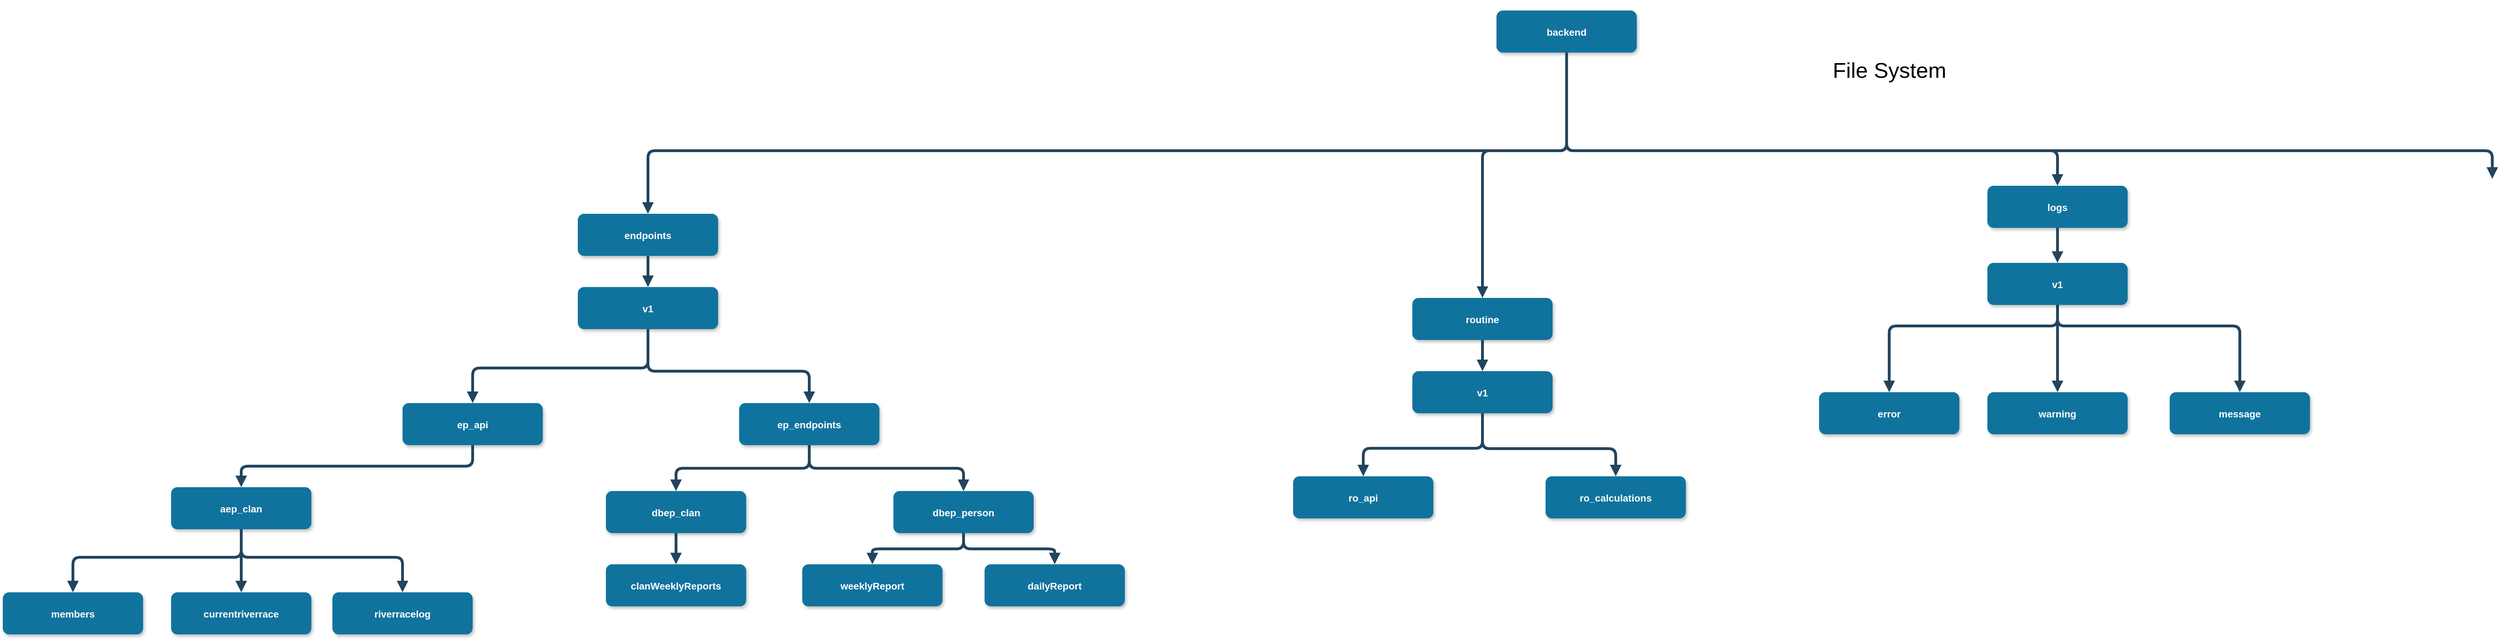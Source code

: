 <mxfile version="21.3.7" type="device">
  <diagram name="Page-1" id="97916047-d0de-89f5-080d-49f4d83e522f">
    <mxGraphModel dx="3246.5" dy="914" grid="1" gridSize="10" guides="1" tooltips="1" connect="1" arrows="1" fold="1" page="1" pageScale="1.5" pageWidth="1169" pageHeight="827" background="none" math="0" shadow="0">
      <root>
        <mxCell id="0" />
        <mxCell id="1" parent="0" />
        <mxCell id="2" value="backend" style="rounded=1;fillColor=#10739E;strokeColor=none;shadow=1;gradientColor=none;fontStyle=1;fontColor=#FFFFFF;fontSize=14;" parent="1" vertex="1">
          <mxGeometry x="1040" y="230" width="200" height="60" as="geometry" />
        </mxCell>
        <mxCell id="6" value="endpoints" style="rounded=1;fillColor=#10739E;strokeColor=none;shadow=1;gradientColor=none;fontStyle=1;fontColor=#FFFFFF;fontSize=14;" parent="1" vertex="1">
          <mxGeometry x="-270" y="520" width="200" height="60" as="geometry" />
        </mxCell>
        <mxCell id="32" value="" style="edgeStyle=elbowEdgeStyle;elbow=vertical;strokeWidth=4;endArrow=block;endFill=1;fontStyle=1;strokeColor=#23445D;exitX=0.5;exitY=1;exitDx=0;exitDy=0;" parent="1" source="2" target="6" edge="1">
          <mxGeometry x="22" y="165.5" width="100" height="100" as="geometry">
            <mxPoint x="772" y="405.5" as="sourcePoint" />
            <mxPoint x="122" y="165.5" as="targetPoint" />
            <Array as="points">
              <mxPoint x="810" y="430" />
              <mxPoint x="670" y="430" />
              <mxPoint x="970" y="430" />
            </Array>
          </mxGeometry>
        </mxCell>
        <mxCell id="crBfl8uqIK3-YDZzxL5N-55" value="" style="edgeStyle=elbowEdgeStyle;elbow=vertical;strokeWidth=4;endArrow=block;endFill=1;fontStyle=1;strokeColor=#23445D;exitX=0.5;exitY=1;exitDx=0;exitDy=0;entryX=0.5;entryY=0;entryDx=0;entryDy=0;" parent="1" source="2" target="crBfl8uqIK3-YDZzxL5N-65" edge="1">
          <mxGeometry x="20" y="166" width="100" height="100" as="geometry">
            <mxPoint x="770" y="405.5" as="sourcePoint" />
            <mxPoint x="1720" y="460" as="targetPoint" />
            <Array as="points">
              <mxPoint x="1080" y="430" />
              <mxPoint x="980" y="429" />
            </Array>
          </mxGeometry>
        </mxCell>
        <mxCell id="crBfl8uqIK3-YDZzxL5N-57" value="v1" style="rounded=1;fillColor=#10739E;strokeColor=none;shadow=1;gradientColor=none;fontStyle=1;fontColor=#FFFFFF;fontSize=14;" parent="1" vertex="1">
          <mxGeometry x="-270" y="624.5" width="200" height="60" as="geometry" />
        </mxCell>
        <mxCell id="crBfl8uqIK3-YDZzxL5N-58" value="ep_api" style="rounded=1;fillColor=#10739E;strokeColor=none;shadow=1;gradientColor=none;fontStyle=1;fontColor=#FFFFFF;fontSize=14;" parent="1" vertex="1">
          <mxGeometry x="-520" y="790" width="200" height="60" as="geometry" />
        </mxCell>
        <mxCell id="crBfl8uqIK3-YDZzxL5N-59" value="ep_endpoints" style="rounded=1;fillColor=#10739E;strokeColor=none;shadow=1;gradientColor=none;fontStyle=1;fontColor=#FFFFFF;fontSize=14;" parent="1" vertex="1">
          <mxGeometry x="-40" y="790" width="200" height="60" as="geometry" />
        </mxCell>
        <mxCell id="crBfl8uqIK3-YDZzxL5N-60" value="" style="edgeStyle=elbowEdgeStyle;elbow=vertical;strokeWidth=4;endArrow=block;endFill=1;fontStyle=1;strokeColor=#23445D;exitX=0.5;exitY=1;exitDx=0;exitDy=0;entryX=0.5;entryY=0;entryDx=0;entryDy=0;" parent="1" source="crBfl8uqIK3-YDZzxL5N-57" target="crBfl8uqIK3-YDZzxL5N-59" edge="1">
          <mxGeometry x="-1022" y="794.5" width="100" height="100" as="geometry">
            <mxPoint x="-270" y="894.5" as="sourcePoint" />
            <mxPoint x="678" y="1088.5" as="targetPoint" />
            <Array as="points">
              <mxPoint x="70" y="744.5" />
            </Array>
          </mxGeometry>
        </mxCell>
        <mxCell id="crBfl8uqIK3-YDZzxL5N-61" value="" style="edgeStyle=elbowEdgeStyle;elbow=vertical;strokeWidth=4;endArrow=block;endFill=1;fontStyle=1;strokeColor=#23445D;exitX=0.5;exitY=1;exitDx=0;exitDy=0;entryX=0.5;entryY=0;entryDx=0;entryDy=0;" parent="1" source="crBfl8uqIK3-YDZzxL5N-57" target="crBfl8uqIK3-YDZzxL5N-58" edge="1">
          <mxGeometry x="-1012" y="804.5" width="100" height="100" as="geometry">
            <mxPoint x="60" y="704.5" as="sourcePoint" />
            <mxPoint x="270" y="794.5" as="targetPoint" />
            <Array as="points">
              <mxPoint x="-260" y="740" />
              <mxPoint x="-180" y="740" />
              <mxPoint x="10" y="744.5" />
              <mxPoint x="80" y="754.5" />
            </Array>
          </mxGeometry>
        </mxCell>
        <mxCell id="crBfl8uqIK3-YDZzxL5N-62" value="aep_clan" style="rounded=1;fillColor=#10739E;strokeColor=none;shadow=1;gradientColor=none;fontStyle=1;fontColor=#FFFFFF;fontSize=14;" parent="1" vertex="1">
          <mxGeometry x="-850" y="910" width="200" height="60" as="geometry" />
        </mxCell>
        <mxCell id="crBfl8uqIK3-YDZzxL5N-64" value="" style="edgeStyle=elbowEdgeStyle;elbow=vertical;strokeWidth=4;endArrow=block;endFill=1;fontStyle=1;strokeColor=#23445D;exitX=0.5;exitY=1;exitDx=0;exitDy=0;entryX=0.5;entryY=0;entryDx=0;entryDy=0;" parent="1" source="crBfl8uqIK3-YDZzxL5N-58" target="crBfl8uqIK3-YDZzxL5N-62" edge="1">
          <mxGeometry x="-1232" y="984.5" width="100" height="100" as="geometry">
            <mxPoint x="-170" y="874.5" as="sourcePoint" />
            <mxPoint x="-380" y="964.5" as="targetPoint" />
            <Array as="points">
              <mxPoint x="-530" y="880" />
              <mxPoint x="-140" y="934.5" />
            </Array>
          </mxGeometry>
        </mxCell>
        <mxCell id="crBfl8uqIK3-YDZzxL5N-65" value="routine" style="rounded=1;fillColor=#10739E;strokeColor=none;shadow=1;gradientColor=none;fontStyle=1;fontColor=#FFFFFF;fontSize=14;" parent="1" vertex="1">
          <mxGeometry x="920" y="640" width="200" height="60" as="geometry" />
        </mxCell>
        <mxCell id="crBfl8uqIK3-YDZzxL5N-66" value="" style="edgeStyle=elbowEdgeStyle;elbow=vertical;strokeWidth=4;endArrow=block;endFill=1;fontStyle=1;strokeColor=#23445D;exitX=0.5;exitY=1;exitDx=0;exitDy=0;entryX=0.5;entryY=0;entryDx=0;entryDy=0;" parent="1" source="6" target="crBfl8uqIK3-YDZzxL5N-57" edge="1">
          <mxGeometry x="-1232" y="794.5" width="100" height="100" as="geometry">
            <mxPoint x="-160" y="694.5" as="sourcePoint" />
            <mxPoint x="50" y="784.5" as="targetPoint" />
            <Array as="points" />
          </mxGeometry>
        </mxCell>
        <mxCell id="crBfl8uqIK3-YDZzxL5N-67" value="v1" style="rounded=1;fillColor=#10739E;strokeColor=none;shadow=1;gradientColor=none;fontStyle=1;fontColor=#FFFFFF;fontSize=14;" parent="1" vertex="1">
          <mxGeometry x="920" y="744.5" width="200" height="60" as="geometry" />
        </mxCell>
        <mxCell id="crBfl8uqIK3-YDZzxL5N-68" value="" style="edgeStyle=elbowEdgeStyle;elbow=vertical;strokeWidth=4;endArrow=block;endFill=1;fontStyle=1;strokeColor=#23445D;exitX=0.5;exitY=1;exitDx=0;exitDy=0;entryX=0.5;entryY=0;entryDx=0;entryDy=0;" parent="1" source="crBfl8uqIK3-YDZzxL5N-65" target="crBfl8uqIK3-YDZzxL5N-67" edge="1">
          <mxGeometry x="-742" y="924.5" width="100" height="100" as="geometry">
            <mxPoint x="320" y="710.5" as="sourcePoint" />
            <mxPoint x="320" y="754.5" as="targetPoint" />
            <Array as="points" />
          </mxGeometry>
        </mxCell>
        <mxCell id="crBfl8uqIK3-YDZzxL5N-69" value="ro_api" style="rounded=1;fillColor=#10739E;strokeColor=none;shadow=1;gradientColor=none;fontStyle=1;fontColor=#FFFFFF;fontSize=14;" parent="1" vertex="1">
          <mxGeometry x="750" y="894.5" width="200" height="60" as="geometry" />
        </mxCell>
        <mxCell id="crBfl8uqIK3-YDZzxL5N-71" value="ro_calculations" style="rounded=1;fillColor=#10739E;strokeColor=none;shadow=1;gradientColor=none;fontStyle=1;fontColor=#FFFFFF;fontSize=14;" parent="1" vertex="1">
          <mxGeometry x="1110" y="894.5" width="200" height="60" as="geometry" />
        </mxCell>
        <mxCell id="crBfl8uqIK3-YDZzxL5N-72" value="" style="edgeStyle=elbowEdgeStyle;elbow=vertical;strokeWidth=4;endArrow=block;endFill=1;fontStyle=1;strokeColor=#23445D;exitX=0.5;exitY=1;exitDx=0;exitDy=0;entryX=0.5;entryY=0;entryDx=0;entryDy=0;" parent="1" source="crBfl8uqIK3-YDZzxL5N-67" target="crBfl8uqIK3-YDZzxL5N-71" edge="1">
          <mxGeometry x="-752" y="914.5" width="100" height="100" as="geometry">
            <mxPoint x="320" y="814.5" as="sourcePoint" />
            <mxPoint x="530" y="904.5" as="targetPoint" />
            <Array as="points">
              <mxPoint x="1130" y="855" />
              <mxPoint x="1160" y="854.5" />
              <mxPoint x="1160" y="824.5" />
            </Array>
          </mxGeometry>
        </mxCell>
        <mxCell id="crBfl8uqIK3-YDZzxL5N-73" value="" style="edgeStyle=elbowEdgeStyle;elbow=vertical;strokeWidth=4;endArrow=block;endFill=1;fontStyle=1;strokeColor=#23445D;exitX=0.5;exitY=1;exitDx=0;exitDy=0;entryX=0.5;entryY=0;entryDx=0;entryDy=0;" parent="1" source="crBfl8uqIK3-YDZzxL5N-67" target="crBfl8uqIK3-YDZzxL5N-69" edge="1">
          <mxGeometry x="-742" y="924.5" width="100" height="100" as="geometry">
            <mxPoint x="1030" y="814.5" as="sourcePoint" />
            <mxPoint x="1220" y="904.5" as="targetPoint" />
            <Array as="points">
              <mxPoint x="990" y="854.5" />
              <mxPoint x="1170" y="834.5" />
            </Array>
          </mxGeometry>
        </mxCell>
        <mxCell id="crBfl8uqIK3-YDZzxL5N-75" value="" style="shape=image;verticalLabelPosition=bottom;labelBackgroundColor=default;verticalAlign=top;aspect=fixed;imageAspect=0;image=https://user-images.githubusercontent.com/727262/40395108-6bcc327a-5e1e-11e8-9f76-3917983b8563.png;" parent="1" vertex="1">
          <mxGeometry x="1285.08" y="215.5" width="214.92" height="190" as="geometry" />
        </mxCell>
        <mxCell id="crBfl8uqIK3-YDZzxL5N-77" value="&lt;font style=&quot;font-size: 31px;&quot;&gt;File System&lt;/font&gt;" style="text;html=1;align=center;verticalAlign=middle;resizable=0;points=[];autosize=1;strokeColor=none;fillColor=none;" parent="1" vertex="1">
          <mxGeometry x="1505" y="290" width="190" height="50" as="geometry" />
        </mxCell>
        <mxCell id="crBfl8uqIK3-YDZzxL5N-79" value="logs" style="rounded=1;fillColor=#10739E;strokeColor=none;shadow=1;gradientColor=none;fontStyle=1;fontColor=#FFFFFF;fontSize=14;" parent="1" vertex="1">
          <mxGeometry x="1740" y="480" width="200" height="60" as="geometry" />
        </mxCell>
        <mxCell id="crBfl8uqIK3-YDZzxL5N-80" value="" style="edgeStyle=elbowEdgeStyle;elbow=vertical;strokeWidth=4;endArrow=block;endFill=1;fontStyle=1;strokeColor=#23445D;exitX=0.5;exitY=1;exitDx=0;exitDy=0;entryX=0.5;entryY=0;entryDx=0;entryDy=0;" parent="1" source="2" target="crBfl8uqIK3-YDZzxL5N-79" edge="1">
          <mxGeometry x="30" y="176" width="100" height="100" as="geometry">
            <mxPoint x="782" y="276" as="sourcePoint" />
            <mxPoint x="1150" y="530" as="targetPoint" />
            <Array as="points">
              <mxPoint x="1210" y="430" />
              <mxPoint x="990" y="439" />
            </Array>
          </mxGeometry>
        </mxCell>
        <mxCell id="crBfl8uqIK3-YDZzxL5N-81" value="error" style="rounded=1;fillColor=#10739E;strokeColor=none;shadow=1;gradientColor=none;fontStyle=1;fontColor=#FFFFFF;fontSize=14;" parent="1" vertex="1">
          <mxGeometry x="1500" y="774.5" width="200" height="60" as="geometry" />
        </mxCell>
        <mxCell id="crBfl8uqIK3-YDZzxL5N-82" value="warning" style="rounded=1;fillColor=#10739E;strokeColor=none;shadow=1;gradientColor=none;fontStyle=1;fontColor=#FFFFFF;fontSize=14;" parent="1" vertex="1">
          <mxGeometry x="1740" y="774.5" width="200" height="60" as="geometry" />
        </mxCell>
        <mxCell id="crBfl8uqIK3-YDZzxL5N-83" value="message" style="rounded=1;fillColor=#10739E;strokeColor=none;shadow=1;gradientColor=none;fontStyle=1;fontColor=#FFFFFF;fontSize=14;" parent="1" vertex="1">
          <mxGeometry x="2000" y="774.5" width="200" height="60" as="geometry" />
        </mxCell>
        <mxCell id="crBfl8uqIK3-YDZzxL5N-84" value="" style="edgeStyle=elbowEdgeStyle;elbow=vertical;strokeWidth=4;endArrow=block;endFill=1;fontStyle=1;strokeColor=#23445D;exitX=0.5;exitY=1;exitDx=0;exitDy=0;entryX=0.5;entryY=0;entryDx=0;entryDy=0;" parent="1" source="crBfl8uqIK3-YDZzxL5N-93" target="crBfl8uqIK3-YDZzxL5N-83" edge="1">
          <mxGeometry x="228" y="619.5" width="100" height="100" as="geometry">
            <mxPoint x="2000" y="510" as="sourcePoint" />
            <mxPoint x="2190" y="600" as="targetPoint" />
            <Array as="points">
              <mxPoint x="1950" y="680" />
              <mxPoint x="2140" y="559.5" />
              <mxPoint x="2140" y="529.5" />
            </Array>
          </mxGeometry>
        </mxCell>
        <mxCell id="crBfl8uqIK3-YDZzxL5N-85" value="" style="edgeStyle=elbowEdgeStyle;elbow=vertical;strokeWidth=4;endArrow=block;endFill=1;fontStyle=1;strokeColor=#23445D;exitX=0.5;exitY=1;exitDx=0;exitDy=0;entryX=0.5;entryY=0;entryDx=0;entryDy=0;" parent="1" source="crBfl8uqIK3-YDZzxL5N-93" target="crBfl8uqIK3-YDZzxL5N-82" edge="1">
          <mxGeometry x="238" y="629.5" width="100" height="100" as="geometry">
            <mxPoint x="1850" y="590" as="sourcePoint" />
            <mxPoint x="2110" y="785" as="targetPoint" />
            <Array as="points">
              <mxPoint x="1860" y="680" />
              <mxPoint x="2150" y="569.5" />
              <mxPoint x="2150" y="539.5" />
            </Array>
          </mxGeometry>
        </mxCell>
        <mxCell id="crBfl8uqIK3-YDZzxL5N-86" value="" style="edgeStyle=elbowEdgeStyle;elbow=vertical;strokeWidth=4;endArrow=block;endFill=1;fontStyle=1;strokeColor=#23445D;exitX=0.5;exitY=1;exitDx=0;exitDy=0;entryX=0.5;entryY=0;entryDx=0;entryDy=0;" parent="1" source="crBfl8uqIK3-YDZzxL5N-93" target="crBfl8uqIK3-YDZzxL5N-81" edge="1">
          <mxGeometry x="238" y="629.5" width="100" height="100" as="geometry">
            <mxPoint x="1850" y="590" as="sourcePoint" />
            <mxPoint x="2110" y="785" as="targetPoint" />
            <Array as="points">
              <mxPoint x="1690" y="680" />
              <mxPoint x="2150" y="539.5" />
            </Array>
          </mxGeometry>
        </mxCell>
        <mxCell id="crBfl8uqIK3-YDZzxL5N-87" value="members" style="rounded=1;fillColor=#10739E;strokeColor=none;shadow=1;gradientColor=none;fontStyle=1;fontColor=#FFFFFF;fontSize=14;" parent="1" vertex="1">
          <mxGeometry x="-1090" y="1060" width="200" height="60" as="geometry" />
        </mxCell>
        <mxCell id="crBfl8uqIK3-YDZzxL5N-88" value="" style="edgeStyle=elbowEdgeStyle;elbow=vertical;strokeWidth=4;endArrow=block;endFill=1;fontStyle=1;strokeColor=#23445D;exitX=0.5;exitY=1;exitDx=0;exitDy=0;entryX=0.5;entryY=0;entryDx=0;entryDy=0;" parent="1" source="crBfl8uqIK3-YDZzxL5N-62" target="crBfl8uqIK3-YDZzxL5N-87" edge="1">
          <mxGeometry x="-1582.5" y="1079.5" width="100" height="100" as="geometry">
            <mxPoint x="-520.5" y="940" as="sourcePoint" />
            <mxPoint x="-640.5" y="1000" as="targetPoint" />
            <Array as="points">
              <mxPoint x="-900" y="1010" />
              <mxPoint x="-560" y="1000" />
              <mxPoint x="-580.5" y="969.5" />
              <mxPoint x="-490.5" y="1029.5" />
            </Array>
          </mxGeometry>
        </mxCell>
        <mxCell id="crBfl8uqIK3-YDZzxL5N-89" value="currentriverrace" style="rounded=1;fillColor=#10739E;strokeColor=none;shadow=1;gradientColor=none;fontStyle=1;fontColor=#FFFFFF;fontSize=14;" parent="1" vertex="1">
          <mxGeometry x="-850" y="1060" width="200" height="60" as="geometry" />
        </mxCell>
        <mxCell id="crBfl8uqIK3-YDZzxL5N-90" value="" style="edgeStyle=elbowEdgeStyle;elbow=vertical;strokeWidth=4;endArrow=block;endFill=1;fontStyle=1;strokeColor=#23445D;exitX=0.5;exitY=1;exitDx=0;exitDy=0;entryX=0.5;entryY=0;entryDx=0;entryDy=0;" parent="1" source="crBfl8uqIK3-YDZzxL5N-62" target="crBfl8uqIK3-YDZzxL5N-89" edge="1">
          <mxGeometry x="-1572.5" y="1089.5" width="100" height="100" as="geometry">
            <mxPoint x="-380" y="975" as="sourcePoint" />
            <mxPoint x="-680" y="1050" as="targetPoint" />
            <Array as="points">
              <mxPoint x="-730" y="1020" />
              <mxPoint x="-570.5" y="979.5" />
              <mxPoint x="-480.5" y="1039.5" />
            </Array>
          </mxGeometry>
        </mxCell>
        <mxCell id="crBfl8uqIK3-YDZzxL5N-91" value="riverracelog" style="rounded=1;fillColor=#10739E;strokeColor=none;shadow=1;gradientColor=none;fontStyle=1;fontColor=#FFFFFF;fontSize=14;" parent="1" vertex="1">
          <mxGeometry x="-620" y="1060" width="200" height="60" as="geometry" />
        </mxCell>
        <mxCell id="crBfl8uqIK3-YDZzxL5N-92" value="" style="edgeStyle=elbowEdgeStyle;elbow=vertical;strokeWidth=4;endArrow=block;endFill=1;fontStyle=1;strokeColor=#23445D;exitX=0.5;exitY=1;exitDx=0;exitDy=0;entryX=0.5;entryY=0;entryDx=0;entryDy=0;" parent="1" source="crBfl8uqIK3-YDZzxL5N-62" target="crBfl8uqIK3-YDZzxL5N-91" edge="1">
          <mxGeometry x="-1572.5" y="1089.5" width="100" height="100" as="geometry">
            <mxPoint x="-380" y="975" as="sourcePoint" />
            <mxPoint x="-630" y="1050" as="targetPoint" />
            <Array as="points">
              <mxPoint x="-700" y="1010" />
              <mxPoint x="-570.5" y="979.5" />
              <mxPoint x="-480.5" y="1039.5" />
            </Array>
          </mxGeometry>
        </mxCell>
        <mxCell id="crBfl8uqIK3-YDZzxL5N-94" value="" style="edgeStyle=elbowEdgeStyle;elbow=vertical;strokeWidth=4;endArrow=block;endFill=1;fontStyle=1;strokeColor=#23445D;exitX=0.5;exitY=1;exitDx=0;exitDy=0;entryX=0.5;entryY=0;entryDx=0;entryDy=0;" parent="1" source="crBfl8uqIK3-YDZzxL5N-79" target="crBfl8uqIK3-YDZzxL5N-93" edge="1">
          <mxGeometry x="238" y="629.5" width="100" height="100" as="geometry">
            <mxPoint x="1840" y="580" as="sourcePoint" />
            <mxPoint x="1600" y="775" as="targetPoint" />
            <Array as="points" />
          </mxGeometry>
        </mxCell>
        <mxCell id="crBfl8uqIK3-YDZzxL5N-93" value="v1" style="rounded=1;fillColor=#10739E;strokeColor=none;shadow=1;gradientColor=none;fontStyle=1;fontColor=#FFFFFF;fontSize=14;" parent="1" vertex="1">
          <mxGeometry x="1740" y="590" width="200" height="60" as="geometry" />
        </mxCell>
        <mxCell id="crBfl8uqIK3-YDZzxL5N-97" value="dbep_clan" style="rounded=1;fillColor=#10739E;strokeColor=none;shadow=1;gradientColor=none;fontStyle=1;fontColor=#FFFFFF;fontSize=14;" parent="1" vertex="1">
          <mxGeometry x="-230" y="915.5" width="200" height="60" as="geometry" />
        </mxCell>
        <mxCell id="crBfl8uqIK3-YDZzxL5N-98" value="dbep_person" style="rounded=1;fillColor=#10739E;strokeColor=none;shadow=1;gradientColor=none;fontStyle=1;fontColor=#FFFFFF;fontSize=14;" parent="1" vertex="1">
          <mxGeometry x="180" y="915.5" width="200" height="60" as="geometry" />
        </mxCell>
        <mxCell id="crBfl8uqIK3-YDZzxL5N-99" value="" style="edgeStyle=elbowEdgeStyle;elbow=vertical;strokeWidth=4;endArrow=block;endFill=1;fontStyle=1;strokeColor=#23445D;exitX=0.5;exitY=1;exitDx=0;exitDy=0;entryX=0.5;entryY=0;entryDx=0;entryDy=0;" parent="1" source="crBfl8uqIK3-YDZzxL5N-59" target="crBfl8uqIK3-YDZzxL5N-98" edge="1">
          <mxGeometry x="-1172" y="810" width="100" height="100" as="geometry">
            <mxPoint x="-100" y="710.5" as="sourcePoint" />
            <mxPoint x="70" y="800.5" as="targetPoint" />
            <Array as="points" />
          </mxGeometry>
        </mxCell>
        <mxCell id="crBfl8uqIK3-YDZzxL5N-100" value="" style="edgeStyle=elbowEdgeStyle;elbow=vertical;strokeWidth=4;endArrow=block;endFill=1;fontStyle=1;strokeColor=#23445D;exitX=0.5;exitY=1;exitDx=0;exitDy=0;" parent="1" source="crBfl8uqIK3-YDZzxL5N-59" target="crBfl8uqIK3-YDZzxL5N-97" edge="1">
          <mxGeometry x="-1162" y="820" width="100" height="100" as="geometry">
            <mxPoint x="70" y="860.5" as="sourcePoint" />
            <mxPoint x="210" y="905.5" as="targetPoint" />
            <Array as="points" />
          </mxGeometry>
        </mxCell>
        <mxCell id="crBfl8uqIK3-YDZzxL5N-102" value="dailyReport" style="rounded=1;fillColor=#10739E;strokeColor=none;shadow=1;gradientColor=none;fontStyle=1;fontColor=#FFFFFF;fontSize=14;" parent="1" vertex="1">
          <mxGeometry x="310" y="1020" width="200" height="60" as="geometry" />
        </mxCell>
        <mxCell id="crBfl8uqIK3-YDZzxL5N-103" value="" style="edgeStyle=elbowEdgeStyle;elbow=vertical;strokeWidth=4;endArrow=block;endFill=1;fontStyle=1;strokeColor=#23445D;exitX=0.5;exitY=1;exitDx=0;exitDy=0;entryX=0.5;entryY=0;entryDx=0;entryDy=0;" parent="1" source="crBfl8uqIK3-YDZzxL5N-98" target="crBfl8uqIK3-YDZzxL5N-102" edge="1">
          <mxGeometry x="-612" y="804.5" width="100" height="100" as="geometry">
            <mxPoint x="620" y="845" as="sourcePoint" />
            <mxPoint x="760" y="910" as="targetPoint" />
            <Array as="points" />
          </mxGeometry>
        </mxCell>
        <mxCell id="crBfl8uqIK3-YDZzxL5N-104" value="weeklyReport" style="rounded=1;fillColor=#10739E;strokeColor=none;shadow=1;gradientColor=none;fontStyle=1;fontColor=#FFFFFF;fontSize=14;" parent="1" vertex="1">
          <mxGeometry x="50" y="1020" width="200" height="60" as="geometry" />
        </mxCell>
        <mxCell id="crBfl8uqIK3-YDZzxL5N-105" value="" style="edgeStyle=elbowEdgeStyle;elbow=vertical;strokeWidth=4;endArrow=block;endFill=1;fontStyle=1;strokeColor=#23445D;exitX=0.5;exitY=1;exitDx=0;exitDy=0;entryX=0.5;entryY=0;entryDx=0;entryDy=0;" parent="1" source="crBfl8uqIK3-YDZzxL5N-98" target="crBfl8uqIK3-YDZzxL5N-104" edge="1">
          <mxGeometry x="-1182" y="890" width="100" height="100" as="geometry">
            <mxPoint x="180" y="1045.5" as="sourcePoint" />
            <mxPoint x="360" y="1075.5" as="targetPoint" />
            <Array as="points" />
          </mxGeometry>
        </mxCell>
        <mxCell id="crBfl8uqIK3-YDZzxL5N-106" value="clanWeeklyReports" style="rounded=1;fillColor=#10739E;strokeColor=none;shadow=1;gradientColor=none;fontStyle=1;fontColor=#FFFFFF;fontSize=14;" parent="1" vertex="1">
          <mxGeometry x="-230" y="1020" width="200" height="60" as="geometry" />
        </mxCell>
        <mxCell id="crBfl8uqIK3-YDZzxL5N-107" value="" style="edgeStyle=elbowEdgeStyle;elbow=vertical;strokeWidth=4;endArrow=block;endFill=1;fontStyle=1;strokeColor=#23445D;exitX=0.5;exitY=1;exitDx=0;exitDy=0;entryX=0.5;entryY=0;entryDx=0;entryDy=0;" parent="1" source="crBfl8uqIK3-YDZzxL5N-97" target="crBfl8uqIK3-YDZzxL5N-106" edge="1">
          <mxGeometry x="-1232" y="970" width="100" height="100" as="geometry">
            <mxPoint x="-10" y="1000" as="sourcePoint" />
            <mxPoint x="-200" y="1066" as="targetPoint" />
            <Array as="points" />
          </mxGeometry>
        </mxCell>
        <mxCell id="sljdsu7152MiVo1gnj1H-32" value="" style="edgeStyle=elbowEdgeStyle;elbow=vertical;strokeWidth=4;endArrow=block;endFill=1;fontStyle=1;strokeColor=#23445D;exitX=0.5;exitY=1;exitDx=0;exitDy=0;" edge="1" parent="1" source="2">
          <mxGeometry x="40" y="186" width="100" height="100" as="geometry">
            <mxPoint x="1150" y="300" as="sourcePoint" />
            <mxPoint x="2460" y="470" as="targetPoint" />
            <Array as="points">
              <mxPoint x="1940" y="430" />
              <mxPoint x="1220" y="440" />
              <mxPoint x="1000" y="449" />
            </Array>
          </mxGeometry>
        </mxCell>
      </root>
    </mxGraphModel>
  </diagram>
</mxfile>
